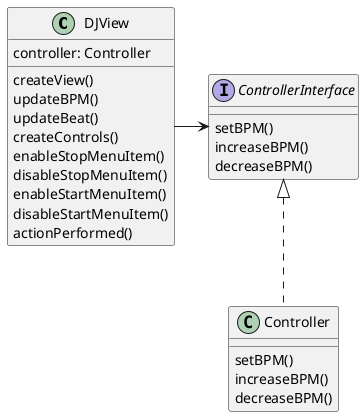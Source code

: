 @startuml
'https://plantuml.com/class-diagram

class DJView {
    controller: Controller

    createView()
    updateBPM()
    updateBeat()
    createControls()
    enableStopMenuItem()
    disableStopMenuItem()
    enableStartMenuItem()
    disableStartMenuItem()
    actionPerformed()
}

interface ControllerInterface {
    setBPM()
    increaseBPM()
    decreaseBPM()
}

class Controller {
    setBPM()
    increaseBPM()
    decreaseBPM()
}

DJView -> ControllerInterface
ControllerInterface <|.. Controller

@enduml